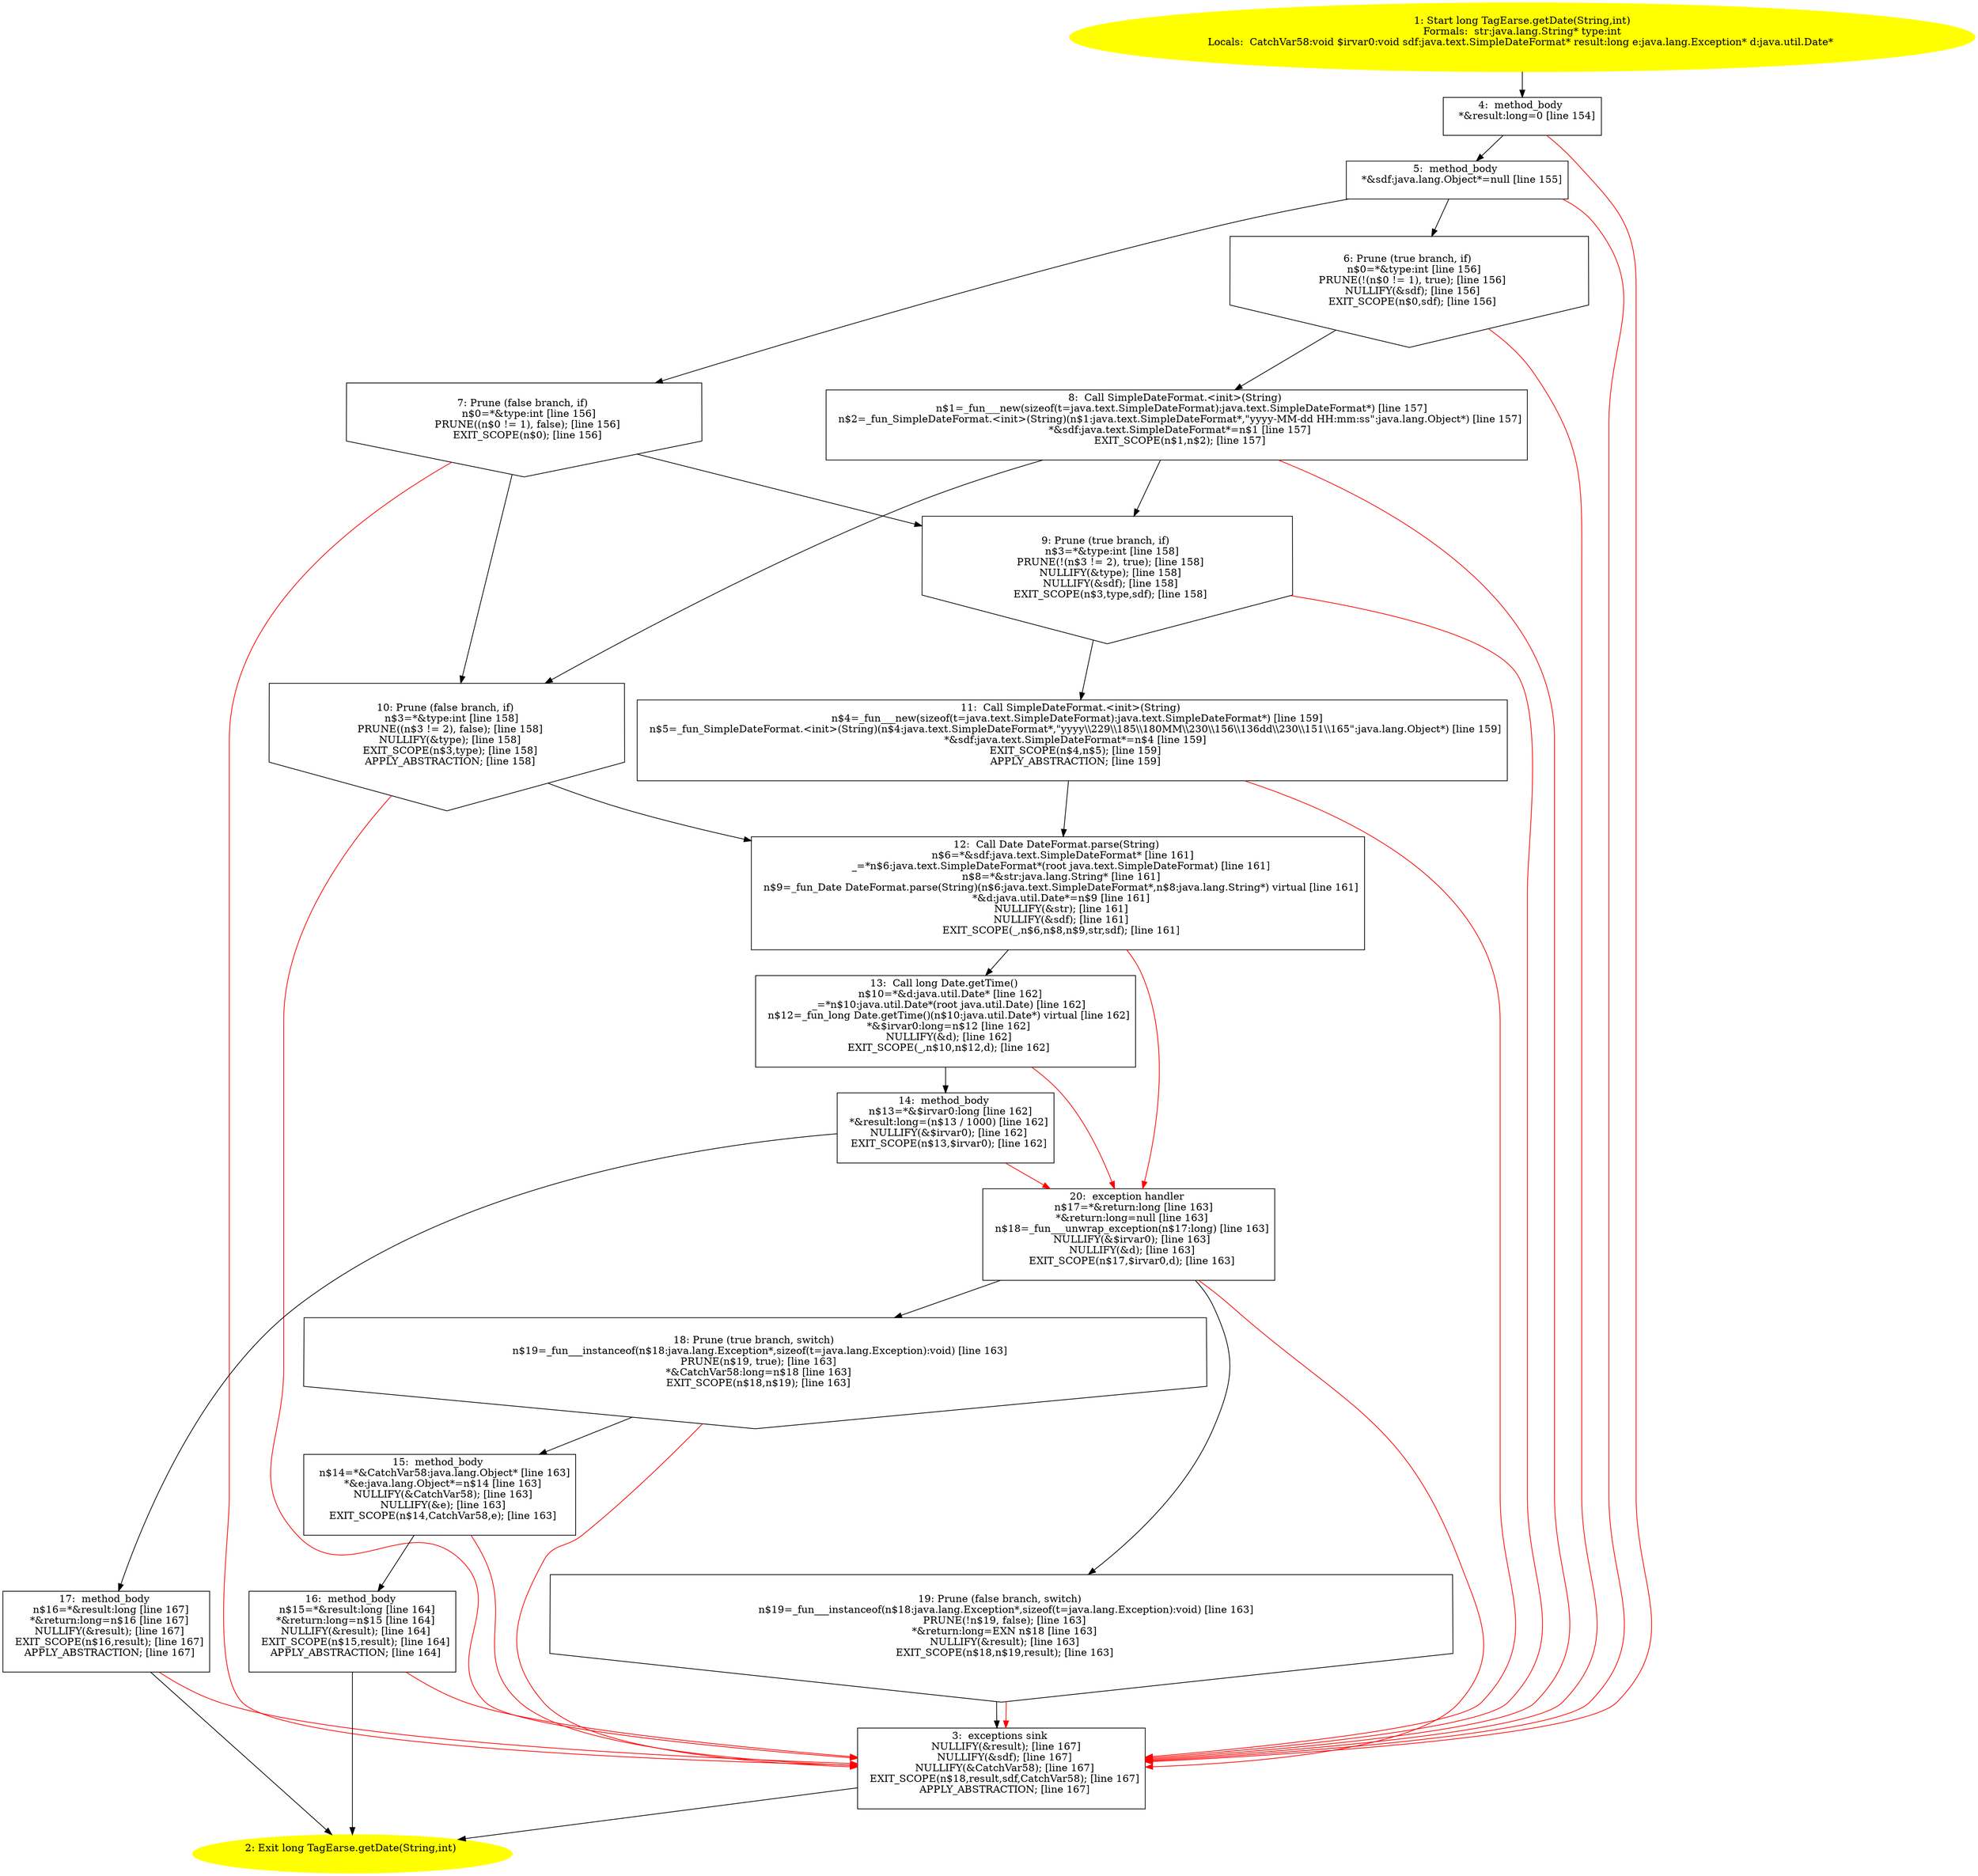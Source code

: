 /* @generated */
digraph cfg {
"com.dulishuo.yimusanfendi.TagEarse.getDate(java.lang.String,int):long.a91dfe67c50f75edd8cbeb8ec2b96afd_1" [label="1: Start long TagEarse.getDate(String,int)\nFormals:  str:java.lang.String* type:int\nLocals:  CatchVar58:void $irvar0:void sdf:java.text.SimpleDateFormat* result:long e:java.lang.Exception* d:java.util.Date* \n  " color=yellow style=filled]
	

	 "com.dulishuo.yimusanfendi.TagEarse.getDate(java.lang.String,int):long.a91dfe67c50f75edd8cbeb8ec2b96afd_1" -> "com.dulishuo.yimusanfendi.TagEarse.getDate(java.lang.String,int):long.a91dfe67c50f75edd8cbeb8ec2b96afd_4" ;
"com.dulishuo.yimusanfendi.TagEarse.getDate(java.lang.String,int):long.a91dfe67c50f75edd8cbeb8ec2b96afd_2" [label="2: Exit long TagEarse.getDate(String,int) \n  " color=yellow style=filled]
	

"com.dulishuo.yimusanfendi.TagEarse.getDate(java.lang.String,int):long.a91dfe67c50f75edd8cbeb8ec2b96afd_3" [label="3:  exceptions sink \n   NULLIFY(&result); [line 167]\n  NULLIFY(&sdf); [line 167]\n  NULLIFY(&CatchVar58); [line 167]\n  EXIT_SCOPE(n$18,result,sdf,CatchVar58); [line 167]\n  APPLY_ABSTRACTION; [line 167]\n " shape="box"]
	

	 "com.dulishuo.yimusanfendi.TagEarse.getDate(java.lang.String,int):long.a91dfe67c50f75edd8cbeb8ec2b96afd_3" -> "com.dulishuo.yimusanfendi.TagEarse.getDate(java.lang.String,int):long.a91dfe67c50f75edd8cbeb8ec2b96afd_2" ;
"com.dulishuo.yimusanfendi.TagEarse.getDate(java.lang.String,int):long.a91dfe67c50f75edd8cbeb8ec2b96afd_4" [label="4:  method_body \n   *&result:long=0 [line 154]\n " shape="box"]
	

	 "com.dulishuo.yimusanfendi.TagEarse.getDate(java.lang.String,int):long.a91dfe67c50f75edd8cbeb8ec2b96afd_4" -> "com.dulishuo.yimusanfendi.TagEarse.getDate(java.lang.String,int):long.a91dfe67c50f75edd8cbeb8ec2b96afd_5" ;
	 "com.dulishuo.yimusanfendi.TagEarse.getDate(java.lang.String,int):long.a91dfe67c50f75edd8cbeb8ec2b96afd_4" -> "com.dulishuo.yimusanfendi.TagEarse.getDate(java.lang.String,int):long.a91dfe67c50f75edd8cbeb8ec2b96afd_3" [color="red" ];
"com.dulishuo.yimusanfendi.TagEarse.getDate(java.lang.String,int):long.a91dfe67c50f75edd8cbeb8ec2b96afd_5" [label="5:  method_body \n   *&sdf:java.lang.Object*=null [line 155]\n " shape="box"]
	

	 "com.dulishuo.yimusanfendi.TagEarse.getDate(java.lang.String,int):long.a91dfe67c50f75edd8cbeb8ec2b96afd_5" -> "com.dulishuo.yimusanfendi.TagEarse.getDate(java.lang.String,int):long.a91dfe67c50f75edd8cbeb8ec2b96afd_6" ;
	 "com.dulishuo.yimusanfendi.TagEarse.getDate(java.lang.String,int):long.a91dfe67c50f75edd8cbeb8ec2b96afd_5" -> "com.dulishuo.yimusanfendi.TagEarse.getDate(java.lang.String,int):long.a91dfe67c50f75edd8cbeb8ec2b96afd_7" ;
	 "com.dulishuo.yimusanfendi.TagEarse.getDate(java.lang.String,int):long.a91dfe67c50f75edd8cbeb8ec2b96afd_5" -> "com.dulishuo.yimusanfendi.TagEarse.getDate(java.lang.String,int):long.a91dfe67c50f75edd8cbeb8ec2b96afd_3" [color="red" ];
"com.dulishuo.yimusanfendi.TagEarse.getDate(java.lang.String,int):long.a91dfe67c50f75edd8cbeb8ec2b96afd_6" [label="6: Prune (true branch, if) \n   n$0=*&type:int [line 156]\n  PRUNE(!(n$0 != 1), true); [line 156]\n  NULLIFY(&sdf); [line 156]\n  EXIT_SCOPE(n$0,sdf); [line 156]\n " shape="invhouse"]
	

	 "com.dulishuo.yimusanfendi.TagEarse.getDate(java.lang.String,int):long.a91dfe67c50f75edd8cbeb8ec2b96afd_6" -> "com.dulishuo.yimusanfendi.TagEarse.getDate(java.lang.String,int):long.a91dfe67c50f75edd8cbeb8ec2b96afd_8" ;
	 "com.dulishuo.yimusanfendi.TagEarse.getDate(java.lang.String,int):long.a91dfe67c50f75edd8cbeb8ec2b96afd_6" -> "com.dulishuo.yimusanfendi.TagEarse.getDate(java.lang.String,int):long.a91dfe67c50f75edd8cbeb8ec2b96afd_3" [color="red" ];
"com.dulishuo.yimusanfendi.TagEarse.getDate(java.lang.String,int):long.a91dfe67c50f75edd8cbeb8ec2b96afd_7" [label="7: Prune (false branch, if) \n   n$0=*&type:int [line 156]\n  PRUNE((n$0 != 1), false); [line 156]\n  EXIT_SCOPE(n$0); [line 156]\n " shape="invhouse"]
	

	 "com.dulishuo.yimusanfendi.TagEarse.getDate(java.lang.String,int):long.a91dfe67c50f75edd8cbeb8ec2b96afd_7" -> "com.dulishuo.yimusanfendi.TagEarse.getDate(java.lang.String,int):long.a91dfe67c50f75edd8cbeb8ec2b96afd_9" ;
	 "com.dulishuo.yimusanfendi.TagEarse.getDate(java.lang.String,int):long.a91dfe67c50f75edd8cbeb8ec2b96afd_7" -> "com.dulishuo.yimusanfendi.TagEarse.getDate(java.lang.String,int):long.a91dfe67c50f75edd8cbeb8ec2b96afd_10" ;
	 "com.dulishuo.yimusanfendi.TagEarse.getDate(java.lang.String,int):long.a91dfe67c50f75edd8cbeb8ec2b96afd_7" -> "com.dulishuo.yimusanfendi.TagEarse.getDate(java.lang.String,int):long.a91dfe67c50f75edd8cbeb8ec2b96afd_3" [color="red" ];
"com.dulishuo.yimusanfendi.TagEarse.getDate(java.lang.String,int):long.a91dfe67c50f75edd8cbeb8ec2b96afd_8" [label="8:  Call SimpleDateFormat.<init>(String) \n   n$1=_fun___new(sizeof(t=java.text.SimpleDateFormat):java.text.SimpleDateFormat*) [line 157]\n  n$2=_fun_SimpleDateFormat.<init>(String)(n$1:java.text.SimpleDateFormat*,\"yyyy-MM-dd HH:mm:ss\":java.lang.Object*) [line 157]\n  *&sdf:java.text.SimpleDateFormat*=n$1 [line 157]\n  EXIT_SCOPE(n$1,n$2); [line 157]\n " shape="box"]
	

	 "com.dulishuo.yimusanfendi.TagEarse.getDate(java.lang.String,int):long.a91dfe67c50f75edd8cbeb8ec2b96afd_8" -> "com.dulishuo.yimusanfendi.TagEarse.getDate(java.lang.String,int):long.a91dfe67c50f75edd8cbeb8ec2b96afd_9" ;
	 "com.dulishuo.yimusanfendi.TagEarse.getDate(java.lang.String,int):long.a91dfe67c50f75edd8cbeb8ec2b96afd_8" -> "com.dulishuo.yimusanfendi.TagEarse.getDate(java.lang.String,int):long.a91dfe67c50f75edd8cbeb8ec2b96afd_10" ;
	 "com.dulishuo.yimusanfendi.TagEarse.getDate(java.lang.String,int):long.a91dfe67c50f75edd8cbeb8ec2b96afd_8" -> "com.dulishuo.yimusanfendi.TagEarse.getDate(java.lang.String,int):long.a91dfe67c50f75edd8cbeb8ec2b96afd_3" [color="red" ];
"com.dulishuo.yimusanfendi.TagEarse.getDate(java.lang.String,int):long.a91dfe67c50f75edd8cbeb8ec2b96afd_9" [label="9: Prune (true branch, if) \n   n$3=*&type:int [line 158]\n  PRUNE(!(n$3 != 2), true); [line 158]\n  NULLIFY(&type); [line 158]\n  NULLIFY(&sdf); [line 158]\n  EXIT_SCOPE(n$3,type,sdf); [line 158]\n " shape="invhouse"]
	

	 "com.dulishuo.yimusanfendi.TagEarse.getDate(java.lang.String,int):long.a91dfe67c50f75edd8cbeb8ec2b96afd_9" -> "com.dulishuo.yimusanfendi.TagEarse.getDate(java.lang.String,int):long.a91dfe67c50f75edd8cbeb8ec2b96afd_11" ;
	 "com.dulishuo.yimusanfendi.TagEarse.getDate(java.lang.String,int):long.a91dfe67c50f75edd8cbeb8ec2b96afd_9" -> "com.dulishuo.yimusanfendi.TagEarse.getDate(java.lang.String,int):long.a91dfe67c50f75edd8cbeb8ec2b96afd_3" [color="red" ];
"com.dulishuo.yimusanfendi.TagEarse.getDate(java.lang.String,int):long.a91dfe67c50f75edd8cbeb8ec2b96afd_10" [label="10: Prune (false branch, if) \n   n$3=*&type:int [line 158]\n  PRUNE((n$3 != 2), false); [line 158]\n  NULLIFY(&type); [line 158]\n  EXIT_SCOPE(n$3,type); [line 158]\n  APPLY_ABSTRACTION; [line 158]\n " shape="invhouse"]
	

	 "com.dulishuo.yimusanfendi.TagEarse.getDate(java.lang.String,int):long.a91dfe67c50f75edd8cbeb8ec2b96afd_10" -> "com.dulishuo.yimusanfendi.TagEarse.getDate(java.lang.String,int):long.a91dfe67c50f75edd8cbeb8ec2b96afd_12" ;
	 "com.dulishuo.yimusanfendi.TagEarse.getDate(java.lang.String,int):long.a91dfe67c50f75edd8cbeb8ec2b96afd_10" -> "com.dulishuo.yimusanfendi.TagEarse.getDate(java.lang.String,int):long.a91dfe67c50f75edd8cbeb8ec2b96afd_3" [color="red" ];
"com.dulishuo.yimusanfendi.TagEarse.getDate(java.lang.String,int):long.a91dfe67c50f75edd8cbeb8ec2b96afd_11" [label="11:  Call SimpleDateFormat.<init>(String) \n   n$4=_fun___new(sizeof(t=java.text.SimpleDateFormat):java.text.SimpleDateFormat*) [line 159]\n  n$5=_fun_SimpleDateFormat.<init>(String)(n$4:java.text.SimpleDateFormat*,\"yyyy\\\\229\\\\185\\\\180MM\\\\230\\\\156\\\\136dd\\\\230\\\\151\\\\165\":java.lang.Object*) [line 159]\n  *&sdf:java.text.SimpleDateFormat*=n$4 [line 159]\n  EXIT_SCOPE(n$4,n$5); [line 159]\n  APPLY_ABSTRACTION; [line 159]\n " shape="box"]
	

	 "com.dulishuo.yimusanfendi.TagEarse.getDate(java.lang.String,int):long.a91dfe67c50f75edd8cbeb8ec2b96afd_11" -> "com.dulishuo.yimusanfendi.TagEarse.getDate(java.lang.String,int):long.a91dfe67c50f75edd8cbeb8ec2b96afd_12" ;
	 "com.dulishuo.yimusanfendi.TagEarse.getDate(java.lang.String,int):long.a91dfe67c50f75edd8cbeb8ec2b96afd_11" -> "com.dulishuo.yimusanfendi.TagEarse.getDate(java.lang.String,int):long.a91dfe67c50f75edd8cbeb8ec2b96afd_3" [color="red" ];
"com.dulishuo.yimusanfendi.TagEarse.getDate(java.lang.String,int):long.a91dfe67c50f75edd8cbeb8ec2b96afd_12" [label="12:  Call Date DateFormat.parse(String) \n   n$6=*&sdf:java.text.SimpleDateFormat* [line 161]\n  _=*n$6:java.text.SimpleDateFormat*(root java.text.SimpleDateFormat) [line 161]\n  n$8=*&str:java.lang.String* [line 161]\n  n$9=_fun_Date DateFormat.parse(String)(n$6:java.text.SimpleDateFormat*,n$8:java.lang.String*) virtual [line 161]\n  *&d:java.util.Date*=n$9 [line 161]\n  NULLIFY(&str); [line 161]\n  NULLIFY(&sdf); [line 161]\n  EXIT_SCOPE(_,n$6,n$8,n$9,str,sdf); [line 161]\n " shape="box"]
	

	 "com.dulishuo.yimusanfendi.TagEarse.getDate(java.lang.String,int):long.a91dfe67c50f75edd8cbeb8ec2b96afd_12" -> "com.dulishuo.yimusanfendi.TagEarse.getDate(java.lang.String,int):long.a91dfe67c50f75edd8cbeb8ec2b96afd_13" ;
	 "com.dulishuo.yimusanfendi.TagEarse.getDate(java.lang.String,int):long.a91dfe67c50f75edd8cbeb8ec2b96afd_12" -> "com.dulishuo.yimusanfendi.TagEarse.getDate(java.lang.String,int):long.a91dfe67c50f75edd8cbeb8ec2b96afd_20" [color="red" ];
"com.dulishuo.yimusanfendi.TagEarse.getDate(java.lang.String,int):long.a91dfe67c50f75edd8cbeb8ec2b96afd_13" [label="13:  Call long Date.getTime() \n   n$10=*&d:java.util.Date* [line 162]\n  _=*n$10:java.util.Date*(root java.util.Date) [line 162]\n  n$12=_fun_long Date.getTime()(n$10:java.util.Date*) virtual [line 162]\n  *&$irvar0:long=n$12 [line 162]\n  NULLIFY(&d); [line 162]\n  EXIT_SCOPE(_,n$10,n$12,d); [line 162]\n " shape="box"]
	

	 "com.dulishuo.yimusanfendi.TagEarse.getDate(java.lang.String,int):long.a91dfe67c50f75edd8cbeb8ec2b96afd_13" -> "com.dulishuo.yimusanfendi.TagEarse.getDate(java.lang.String,int):long.a91dfe67c50f75edd8cbeb8ec2b96afd_14" ;
	 "com.dulishuo.yimusanfendi.TagEarse.getDate(java.lang.String,int):long.a91dfe67c50f75edd8cbeb8ec2b96afd_13" -> "com.dulishuo.yimusanfendi.TagEarse.getDate(java.lang.String,int):long.a91dfe67c50f75edd8cbeb8ec2b96afd_20" [color="red" ];
"com.dulishuo.yimusanfendi.TagEarse.getDate(java.lang.String,int):long.a91dfe67c50f75edd8cbeb8ec2b96afd_14" [label="14:  method_body \n   n$13=*&$irvar0:long [line 162]\n  *&result:long=(n$13 / 1000) [line 162]\n  NULLIFY(&$irvar0); [line 162]\n  EXIT_SCOPE(n$13,$irvar0); [line 162]\n " shape="box"]
	

	 "com.dulishuo.yimusanfendi.TagEarse.getDate(java.lang.String,int):long.a91dfe67c50f75edd8cbeb8ec2b96afd_14" -> "com.dulishuo.yimusanfendi.TagEarse.getDate(java.lang.String,int):long.a91dfe67c50f75edd8cbeb8ec2b96afd_17" ;
	 "com.dulishuo.yimusanfendi.TagEarse.getDate(java.lang.String,int):long.a91dfe67c50f75edd8cbeb8ec2b96afd_14" -> "com.dulishuo.yimusanfendi.TagEarse.getDate(java.lang.String,int):long.a91dfe67c50f75edd8cbeb8ec2b96afd_20" [color="red" ];
"com.dulishuo.yimusanfendi.TagEarse.getDate(java.lang.String,int):long.a91dfe67c50f75edd8cbeb8ec2b96afd_15" [label="15:  method_body \n   n$14=*&CatchVar58:java.lang.Object* [line 163]\n  *&e:java.lang.Object*=n$14 [line 163]\n  NULLIFY(&CatchVar58); [line 163]\n  NULLIFY(&e); [line 163]\n  EXIT_SCOPE(n$14,CatchVar58,e); [line 163]\n " shape="box"]
	

	 "com.dulishuo.yimusanfendi.TagEarse.getDate(java.lang.String,int):long.a91dfe67c50f75edd8cbeb8ec2b96afd_15" -> "com.dulishuo.yimusanfendi.TagEarse.getDate(java.lang.String,int):long.a91dfe67c50f75edd8cbeb8ec2b96afd_16" ;
	 "com.dulishuo.yimusanfendi.TagEarse.getDate(java.lang.String,int):long.a91dfe67c50f75edd8cbeb8ec2b96afd_15" -> "com.dulishuo.yimusanfendi.TagEarse.getDate(java.lang.String,int):long.a91dfe67c50f75edd8cbeb8ec2b96afd_3" [color="red" ];
"com.dulishuo.yimusanfendi.TagEarse.getDate(java.lang.String,int):long.a91dfe67c50f75edd8cbeb8ec2b96afd_16" [label="16:  method_body \n   n$15=*&result:long [line 164]\n  *&return:long=n$15 [line 164]\n  NULLIFY(&result); [line 164]\n  EXIT_SCOPE(n$15,result); [line 164]\n  APPLY_ABSTRACTION; [line 164]\n " shape="box"]
	

	 "com.dulishuo.yimusanfendi.TagEarse.getDate(java.lang.String,int):long.a91dfe67c50f75edd8cbeb8ec2b96afd_16" -> "com.dulishuo.yimusanfendi.TagEarse.getDate(java.lang.String,int):long.a91dfe67c50f75edd8cbeb8ec2b96afd_2" ;
	 "com.dulishuo.yimusanfendi.TagEarse.getDate(java.lang.String,int):long.a91dfe67c50f75edd8cbeb8ec2b96afd_16" -> "com.dulishuo.yimusanfendi.TagEarse.getDate(java.lang.String,int):long.a91dfe67c50f75edd8cbeb8ec2b96afd_3" [color="red" ];
"com.dulishuo.yimusanfendi.TagEarse.getDate(java.lang.String,int):long.a91dfe67c50f75edd8cbeb8ec2b96afd_17" [label="17:  method_body \n   n$16=*&result:long [line 167]\n  *&return:long=n$16 [line 167]\n  NULLIFY(&result); [line 167]\n  EXIT_SCOPE(n$16,result); [line 167]\n  APPLY_ABSTRACTION; [line 167]\n " shape="box"]
	

	 "com.dulishuo.yimusanfendi.TagEarse.getDate(java.lang.String,int):long.a91dfe67c50f75edd8cbeb8ec2b96afd_17" -> "com.dulishuo.yimusanfendi.TagEarse.getDate(java.lang.String,int):long.a91dfe67c50f75edd8cbeb8ec2b96afd_2" ;
	 "com.dulishuo.yimusanfendi.TagEarse.getDate(java.lang.String,int):long.a91dfe67c50f75edd8cbeb8ec2b96afd_17" -> "com.dulishuo.yimusanfendi.TagEarse.getDate(java.lang.String,int):long.a91dfe67c50f75edd8cbeb8ec2b96afd_3" [color="red" ];
"com.dulishuo.yimusanfendi.TagEarse.getDate(java.lang.String,int):long.a91dfe67c50f75edd8cbeb8ec2b96afd_18" [label="18: Prune (true branch, switch) \n   n$19=_fun___instanceof(n$18:java.lang.Exception*,sizeof(t=java.lang.Exception):void) [line 163]\n  PRUNE(n$19, true); [line 163]\n  *&CatchVar58:long=n$18 [line 163]\n  EXIT_SCOPE(n$18,n$19); [line 163]\n " shape="invhouse"]
	

	 "com.dulishuo.yimusanfendi.TagEarse.getDate(java.lang.String,int):long.a91dfe67c50f75edd8cbeb8ec2b96afd_18" -> "com.dulishuo.yimusanfendi.TagEarse.getDate(java.lang.String,int):long.a91dfe67c50f75edd8cbeb8ec2b96afd_15" ;
	 "com.dulishuo.yimusanfendi.TagEarse.getDate(java.lang.String,int):long.a91dfe67c50f75edd8cbeb8ec2b96afd_18" -> "com.dulishuo.yimusanfendi.TagEarse.getDate(java.lang.String,int):long.a91dfe67c50f75edd8cbeb8ec2b96afd_3" [color="red" ];
"com.dulishuo.yimusanfendi.TagEarse.getDate(java.lang.String,int):long.a91dfe67c50f75edd8cbeb8ec2b96afd_19" [label="19: Prune (false branch, switch) \n   n$19=_fun___instanceof(n$18:java.lang.Exception*,sizeof(t=java.lang.Exception):void) [line 163]\n  PRUNE(!n$19, false); [line 163]\n  *&return:long=EXN n$18 [line 163]\n  NULLIFY(&result); [line 163]\n  EXIT_SCOPE(n$18,n$19,result); [line 163]\n " shape="invhouse"]
	

	 "com.dulishuo.yimusanfendi.TagEarse.getDate(java.lang.String,int):long.a91dfe67c50f75edd8cbeb8ec2b96afd_19" -> "com.dulishuo.yimusanfendi.TagEarse.getDate(java.lang.String,int):long.a91dfe67c50f75edd8cbeb8ec2b96afd_3" ;
	 "com.dulishuo.yimusanfendi.TagEarse.getDate(java.lang.String,int):long.a91dfe67c50f75edd8cbeb8ec2b96afd_19" -> "com.dulishuo.yimusanfendi.TagEarse.getDate(java.lang.String,int):long.a91dfe67c50f75edd8cbeb8ec2b96afd_3" [color="red" ];
"com.dulishuo.yimusanfendi.TagEarse.getDate(java.lang.String,int):long.a91dfe67c50f75edd8cbeb8ec2b96afd_20" [label="20:  exception handler \n   n$17=*&return:long [line 163]\n  *&return:long=null [line 163]\n  n$18=_fun___unwrap_exception(n$17:long) [line 163]\n  NULLIFY(&$irvar0); [line 163]\n  NULLIFY(&d); [line 163]\n  EXIT_SCOPE(n$17,$irvar0,d); [line 163]\n " shape="box"]
	

	 "com.dulishuo.yimusanfendi.TagEarse.getDate(java.lang.String,int):long.a91dfe67c50f75edd8cbeb8ec2b96afd_20" -> "com.dulishuo.yimusanfendi.TagEarse.getDate(java.lang.String,int):long.a91dfe67c50f75edd8cbeb8ec2b96afd_18" ;
	 "com.dulishuo.yimusanfendi.TagEarse.getDate(java.lang.String,int):long.a91dfe67c50f75edd8cbeb8ec2b96afd_20" -> "com.dulishuo.yimusanfendi.TagEarse.getDate(java.lang.String,int):long.a91dfe67c50f75edd8cbeb8ec2b96afd_19" ;
	 "com.dulishuo.yimusanfendi.TagEarse.getDate(java.lang.String,int):long.a91dfe67c50f75edd8cbeb8ec2b96afd_20" -> "com.dulishuo.yimusanfendi.TagEarse.getDate(java.lang.String,int):long.a91dfe67c50f75edd8cbeb8ec2b96afd_3" [color="red" ];
}
